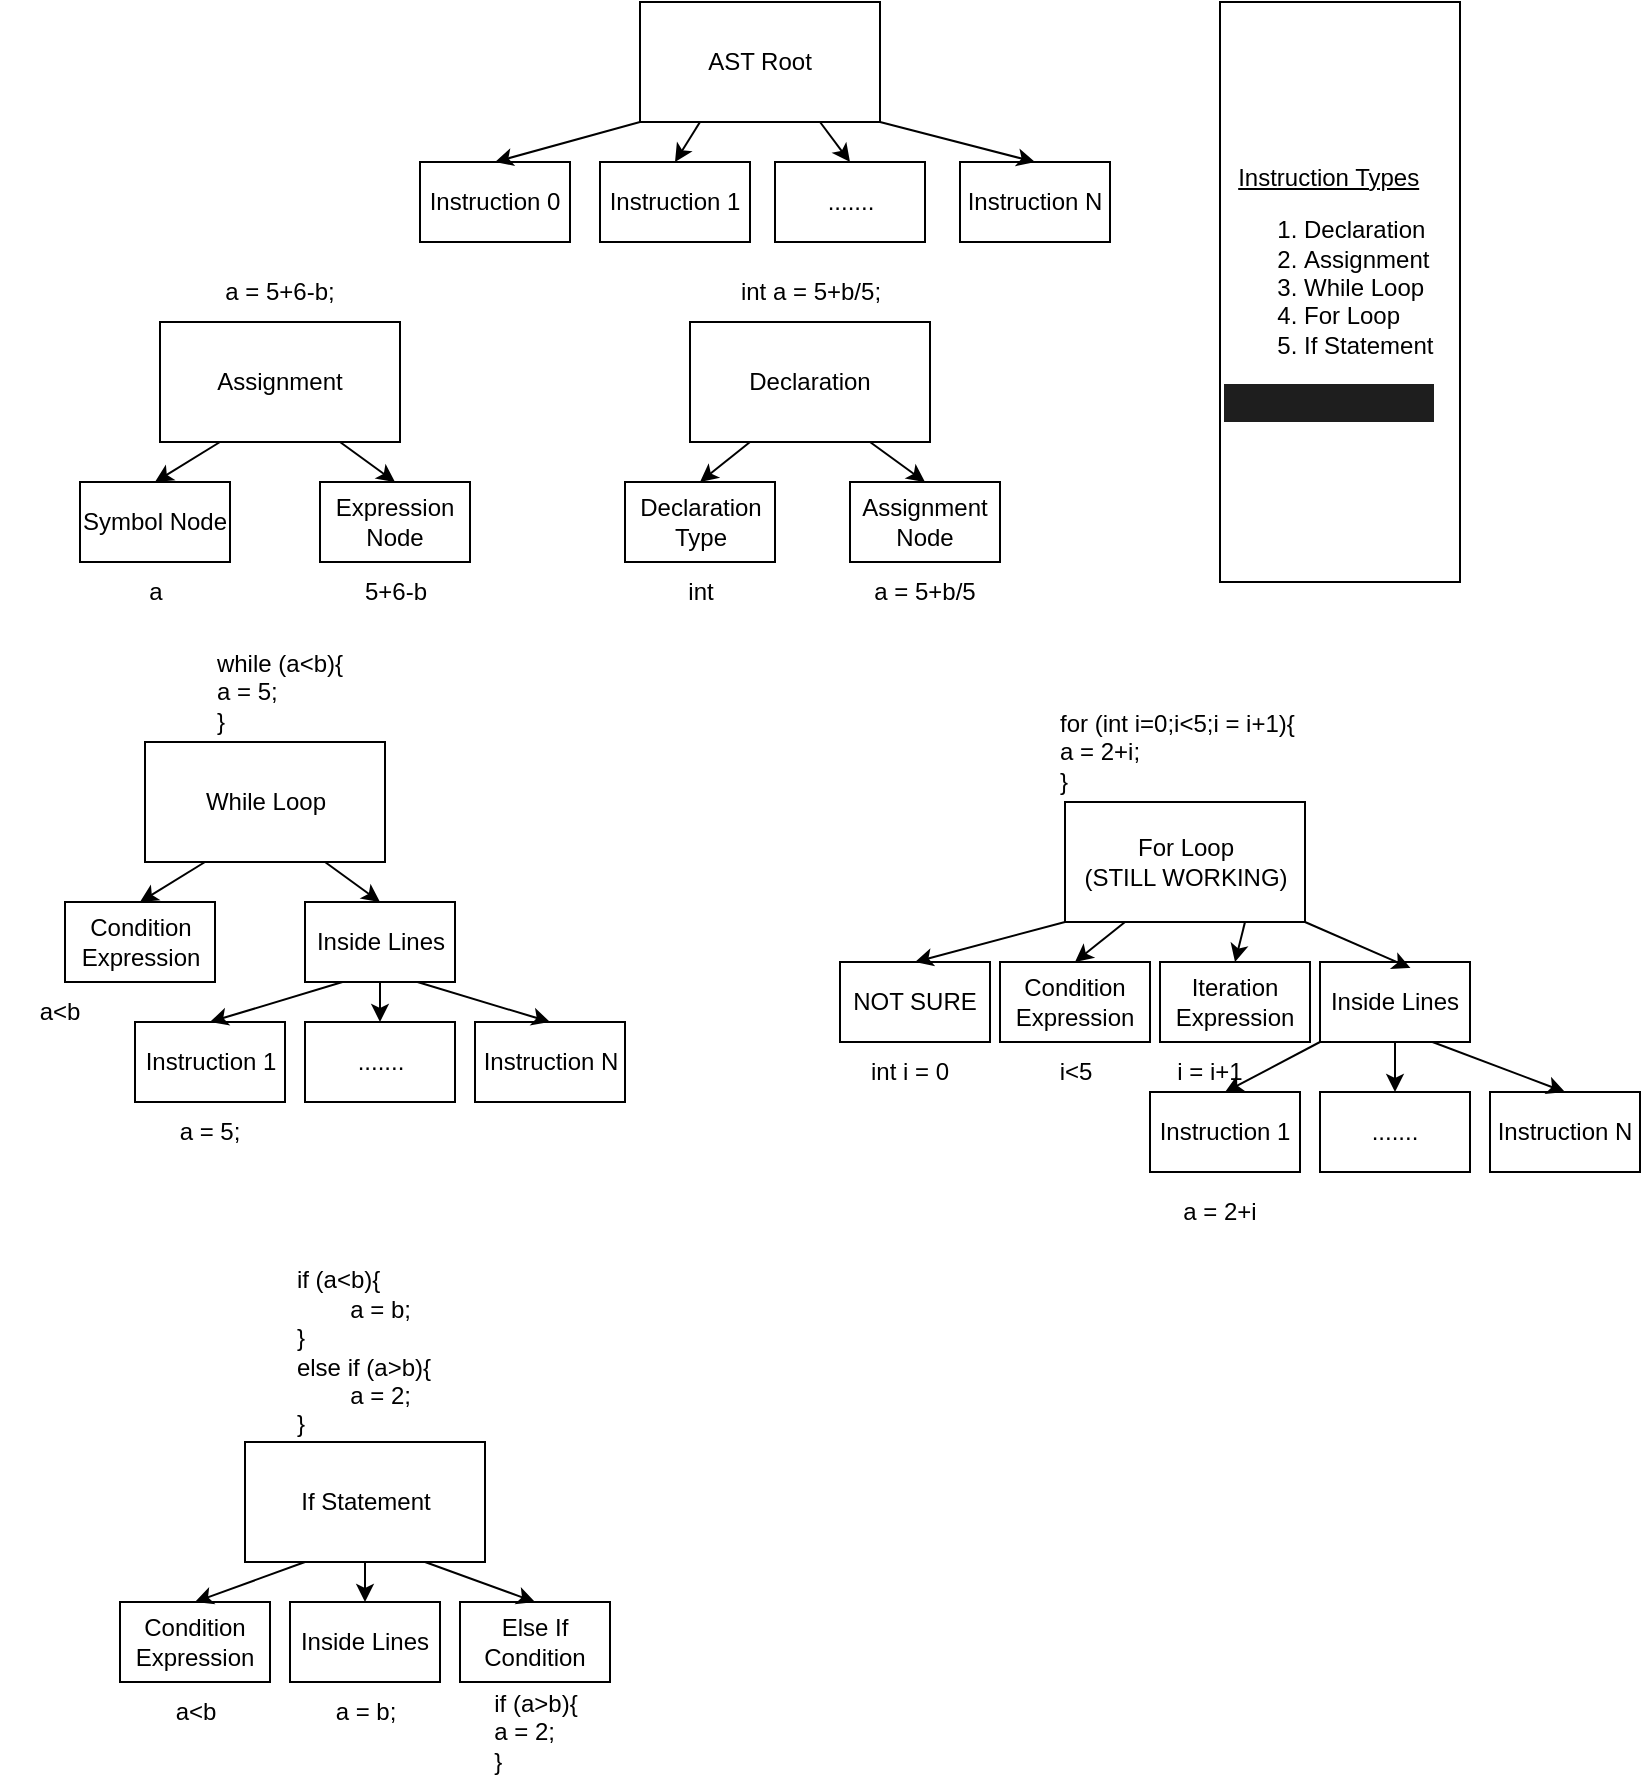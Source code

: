 <mxfile>
    <diagram id="gMOyLGP2sj8Hus9oxY61" name="Page-1">
        <mxGraphModel dx="754" dy="420" grid="1" gridSize="10" guides="1" tooltips="1" connect="1" arrows="1" fold="1" page="1" pageScale="1" pageWidth="850" pageHeight="1100" math="0" shadow="0">
            <root>
                <mxCell id="0"/>
                <mxCell id="1" parent="0"/>
                <mxCell id="2" value="AST Root" style="whiteSpace=wrap;html=1;" parent="1" vertex="1">
                    <mxGeometry x="320" y="40" width="120" height="60" as="geometry"/>
                </mxCell>
                <mxCell id="4" value="Instruction 0&lt;span style=&quot;color: rgba(0, 0, 0, 0); font-family: monospace; font-size: 0px; text-align: start;&quot;&gt;%3CmxGraphModel%3E%3Croot%3E%3CmxCell%20id%3D%220%22%2F%3E%3CmxCell%20id%3D%221%22%20parent%3D%220%22%2F%3E%3CmxCell%20id%3D%222%22%20value%3D%22AST%20Root%22%20style%3D%22whiteSpace%3Dwrap%3Bhtml%3D1%3B%22%20vertex%3D%221%22%20parent%3D%221%22%3E%3CmxGeometry%20x%3D%22290%22%20y%3D%2240%22%20width%3D%22120%22%20height%3D%2260%22%20as%3D%22geometry%22%2F%3E%3C%2FmxCell%3E%3C%2Froot%3E%3C%2FmxGraphModel%3E&lt;/span&gt;" style="whiteSpace=wrap;html=1;" parent="1" vertex="1">
                    <mxGeometry x="210" y="120" width="75" height="40" as="geometry"/>
                </mxCell>
                <mxCell id="5" value="Instruction 1" style="whiteSpace=wrap;html=1;" parent="1" vertex="1">
                    <mxGeometry x="300" y="120" width="75" height="40" as="geometry"/>
                </mxCell>
                <mxCell id="7" value="......." style="whiteSpace=wrap;html=1;" parent="1" vertex="1">
                    <mxGeometry x="387.5" y="120" width="75" height="40" as="geometry"/>
                </mxCell>
                <mxCell id="8" value="Instruction N" style="whiteSpace=wrap;html=1;" parent="1" vertex="1">
                    <mxGeometry x="480" y="120" width="75" height="40" as="geometry"/>
                </mxCell>
                <mxCell id="9" value="" style="edgeStyle=none;orthogonalLoop=1;jettySize=auto;html=1;exitX=0;exitY=1;exitDx=0;exitDy=0;entryX=0.5;entryY=0;entryDx=0;entryDy=0;" parent="1" source="2" target="4" edge="1">
                    <mxGeometry width="80" relative="1" as="geometry">
                        <mxPoint x="390" y="210" as="sourcePoint"/>
                        <mxPoint x="150" y="140" as="targetPoint"/>
                        <Array as="points"/>
                    </mxGeometry>
                </mxCell>
                <mxCell id="10" value="" style="edgeStyle=none;orthogonalLoop=1;jettySize=auto;html=1;exitX=0.25;exitY=1;exitDx=0;exitDy=0;entryX=0.5;entryY=0;entryDx=0;entryDy=0;" parent="1" source="2" target="5" edge="1">
                    <mxGeometry width="80" relative="1" as="geometry">
                        <mxPoint x="330" y="110" as="sourcePoint"/>
                        <mxPoint x="257.5" y="130" as="targetPoint"/>
                        <Array as="points"/>
                    </mxGeometry>
                </mxCell>
                <mxCell id="11" value="" style="edgeStyle=none;orthogonalLoop=1;jettySize=auto;html=1;exitX=0.75;exitY=1;exitDx=0;exitDy=0;entryX=0.5;entryY=0;entryDx=0;entryDy=0;" parent="1" source="2" target="7" edge="1">
                    <mxGeometry width="80" relative="1" as="geometry">
                        <mxPoint x="360" y="110" as="sourcePoint"/>
                        <mxPoint x="347.5" y="130" as="targetPoint"/>
                        <Array as="points"/>
                    </mxGeometry>
                </mxCell>
                <mxCell id="12" value="" style="edgeStyle=none;orthogonalLoop=1;jettySize=auto;html=1;exitX=1;exitY=1;exitDx=0;exitDy=0;entryX=0.5;entryY=0;entryDx=0;entryDy=0;" parent="1" source="2" target="8" edge="1">
                    <mxGeometry width="80" relative="1" as="geometry">
                        <mxPoint x="370" y="120" as="sourcePoint"/>
                        <mxPoint x="357.5" y="140" as="targetPoint"/>
                        <Array as="points"/>
                    </mxGeometry>
                </mxCell>
                <mxCell id="13" value="&lt;div style=&quot;text-align: center;&quot;&gt;&lt;u style=&quot;background-color: initial;&quot;&gt;Instruction Types&lt;/u&gt;&lt;/div&gt;&lt;div style=&quot;&quot;&gt;&lt;ol&gt;&lt;li&gt;Declaration&lt;/li&gt;&lt;li&gt;Assignment&lt;/li&gt;&lt;li&gt;While Loop&lt;/li&gt;&lt;li&gt;For Loop&lt;/li&gt;&lt;li&gt;If Statement&lt;/li&gt;&lt;/ol&gt;&lt;/div&gt;&lt;div style=&quot;color: rgb(212, 212, 212); background-color: rgb(30, 30, 30); font-family: Consolas, &amp;quot;Courier New&amp;quot;, monospace; font-size: 14px; line-height: 19px;&quot;&gt;&lt;div&gt;&amp;nbsp; &amp;nbsp;&lt;/div&gt;&lt;/div&gt;" style="whiteSpace=wrap;html=1;align=left;" parent="1" vertex="1">
                    <mxGeometry x="610" y="40" width="120" height="290" as="geometry"/>
                </mxCell>
                <mxCell id="15" value="Assignment" style="whiteSpace=wrap;html=1;" parent="1" vertex="1">
                    <mxGeometry x="80" y="200" width="120" height="60" as="geometry"/>
                </mxCell>
                <mxCell id="16" value="Symbol Node" style="whiteSpace=wrap;html=1;" parent="1" vertex="1">
                    <mxGeometry x="40" y="280" width="75" height="40" as="geometry"/>
                </mxCell>
                <mxCell id="17" value="Expression Node" style="whiteSpace=wrap;html=1;" parent="1" vertex="1">
                    <mxGeometry x="160" y="280" width="75" height="40" as="geometry"/>
                </mxCell>
                <mxCell id="18" value="" style="edgeStyle=none;orthogonalLoop=1;jettySize=auto;html=1;entryX=0.5;entryY=0;entryDx=0;entryDy=0;exitX=0.25;exitY=1;exitDx=0;exitDy=0;" parent="1" source="15" target="16" edge="1">
                    <mxGeometry width="80" relative="1" as="geometry">
                        <mxPoint x="390" y="190" as="sourcePoint"/>
                        <mxPoint x="470" y="190" as="targetPoint"/>
                        <Array as="points"/>
                    </mxGeometry>
                </mxCell>
                <mxCell id="19" value="" style="edgeStyle=none;orthogonalLoop=1;jettySize=auto;html=1;entryX=0.5;entryY=0;entryDx=0;entryDy=0;exitX=0.75;exitY=1;exitDx=0;exitDy=0;" parent="1" source="15" target="17" edge="1">
                    <mxGeometry width="80" relative="1" as="geometry">
                        <mxPoint x="120" y="270" as="sourcePoint"/>
                        <mxPoint x="87.5" y="290" as="targetPoint"/>
                        <Array as="points"/>
                    </mxGeometry>
                </mxCell>
                <mxCell id="20" value="a = 5+6-b;" style="text;strokeColor=none;align=center;fillColor=none;html=1;verticalAlign=middle;whiteSpace=wrap;rounded=0;" parent="1" vertex="1">
                    <mxGeometry x="110" y="170" width="60" height="30" as="geometry"/>
                </mxCell>
                <mxCell id="21" value="a" style="text;strokeColor=none;align=center;fillColor=none;html=1;verticalAlign=middle;whiteSpace=wrap;rounded=0;" parent="1" vertex="1">
                    <mxGeometry x="47.5" y="320" width="60" height="30" as="geometry"/>
                </mxCell>
                <mxCell id="22" value="5+6-b" style="text;strokeColor=none;align=center;fillColor=none;html=1;verticalAlign=middle;whiteSpace=wrap;rounded=0;" parent="1" vertex="1">
                    <mxGeometry x="167.5" y="320" width="60" height="30" as="geometry"/>
                </mxCell>
                <mxCell id="23" value="Declaration" style="whiteSpace=wrap;html=1;" parent="1" vertex="1">
                    <mxGeometry x="345" y="200" width="120" height="60" as="geometry"/>
                </mxCell>
                <mxCell id="24" value="Declaration Type" style="whiteSpace=wrap;html=1;" parent="1" vertex="1">
                    <mxGeometry x="312.5" y="280" width="75" height="40" as="geometry"/>
                </mxCell>
                <mxCell id="25" value="Assignment Node" style="whiteSpace=wrap;html=1;" parent="1" vertex="1">
                    <mxGeometry x="425" y="280" width="75" height="40" as="geometry"/>
                </mxCell>
                <mxCell id="26" value="" style="edgeStyle=none;orthogonalLoop=1;jettySize=auto;html=1;entryX=0.5;entryY=0;entryDx=0;entryDy=0;exitX=0.25;exitY=1;exitDx=0;exitDy=0;" parent="1" source="23" target="24" edge="1">
                    <mxGeometry width="80" relative="1" as="geometry">
                        <mxPoint x="390" y="250" as="sourcePoint"/>
                        <mxPoint x="470" y="250" as="targetPoint"/>
                        <Array as="points"/>
                    </mxGeometry>
                </mxCell>
                <mxCell id="27" value="" style="edgeStyle=none;orthogonalLoop=1;jettySize=auto;html=1;entryX=0.5;entryY=0;entryDx=0;entryDy=0;exitX=0.75;exitY=1;exitDx=0;exitDy=0;" parent="1" source="23" target="25" edge="1">
                    <mxGeometry width="80" relative="1" as="geometry">
                        <mxPoint x="385" y="270" as="sourcePoint"/>
                        <mxPoint x="367.5" y="290" as="targetPoint"/>
                        <Array as="points"/>
                    </mxGeometry>
                </mxCell>
                <mxCell id="28" value="int a = 5+b/5;" style="text;strokeColor=none;align=center;fillColor=none;html=1;verticalAlign=middle;whiteSpace=wrap;rounded=0;" parent="1" vertex="1">
                    <mxGeometry x="367.5" y="170" width="75" height="30" as="geometry"/>
                </mxCell>
                <mxCell id="29" value="int&lt;span style=&quot;color: rgba(0, 0, 0, 0); font-family: monospace; font-size: 0px; text-align: start;&quot;&gt;%3CmxGraphModel%3E%3Croot%3E%3CmxCell%20id%3D%220%22%2F%3E%3CmxCell%20id%3D%221%22%20parent%3D%220%22%2F%3E%3CmxCell%20id%3D%222%22%20value%3D%22int%20a%20%3D%205%2Bb%2F5%3B%22%20style%3D%22text%3BstrokeColor%3Dnone%3Balign%3Dcenter%3BfillColor%3Dnone%3Bhtml%3D1%3BverticalAlign%3Dmiddle%3BwhiteSpace%3Dwrap%3Brounded%3D0%3B%22%20vertex%3D%221%22%20parent%3D%221%22%3E%3CmxGeometry%20x%3D%22367.5%22%20y%3D%22170%22%20width%3D%2275%22%20height%3D%2230%22%20as%3D%22geometry%22%2F%3E%3C%2FmxCell%3E%3C%2Froot%3E%3C%2FmxGraphModel%3E&lt;/span&gt;" style="text;strokeColor=none;align=center;fillColor=none;html=1;verticalAlign=middle;whiteSpace=wrap;rounded=0;" parent="1" vertex="1">
                    <mxGeometry x="312.5" y="320" width="75" height="30" as="geometry"/>
                </mxCell>
                <mxCell id="30" value="a = 5+b/5" style="text;strokeColor=none;align=center;fillColor=none;html=1;verticalAlign=middle;whiteSpace=wrap;rounded=0;" parent="1" vertex="1">
                    <mxGeometry x="425" y="320" width="75" height="30" as="geometry"/>
                </mxCell>
                <mxCell id="38" value="While Loop" style="whiteSpace=wrap;html=1;" parent="1" vertex="1">
                    <mxGeometry x="72.5" y="410" width="120" height="60" as="geometry"/>
                </mxCell>
                <mxCell id="39" value="Condition Expression" style="whiteSpace=wrap;html=1;" parent="1" vertex="1">
                    <mxGeometry x="32.5" y="490" width="75" height="40" as="geometry"/>
                </mxCell>
                <mxCell id="40" value="Inside Lines" style="whiteSpace=wrap;html=1;" parent="1" vertex="1">
                    <mxGeometry x="152.5" y="490" width="75" height="40" as="geometry"/>
                </mxCell>
                <mxCell id="41" value="" style="edgeStyle=none;orthogonalLoop=1;jettySize=auto;html=1;entryX=0.5;entryY=0;entryDx=0;entryDy=0;exitX=0.25;exitY=1;exitDx=0;exitDy=0;" parent="1" source="38" target="39" edge="1">
                    <mxGeometry width="80" relative="1" as="geometry">
                        <mxPoint x="382.5" y="400" as="sourcePoint"/>
                        <mxPoint x="462.5" y="400" as="targetPoint"/>
                        <Array as="points"/>
                    </mxGeometry>
                </mxCell>
                <mxCell id="42" value="" style="edgeStyle=none;orthogonalLoop=1;jettySize=auto;html=1;entryX=0.5;entryY=0;entryDx=0;entryDy=0;exitX=0.75;exitY=1;exitDx=0;exitDy=0;" parent="1" source="38" target="40" edge="1">
                    <mxGeometry width="80" relative="1" as="geometry">
                        <mxPoint x="112.5" y="480" as="sourcePoint"/>
                        <mxPoint x="80" y="500" as="targetPoint"/>
                        <Array as="points"/>
                    </mxGeometry>
                </mxCell>
                <mxCell id="46" value="Instruction 1" style="whiteSpace=wrap;html=1;" parent="1" vertex="1">
                    <mxGeometry x="67.5" y="550" width="75" height="40" as="geometry"/>
                </mxCell>
                <mxCell id="47" value="......." style="whiteSpace=wrap;html=1;" parent="1" vertex="1">
                    <mxGeometry x="152.5" y="550" width="75" height="40" as="geometry"/>
                </mxCell>
                <mxCell id="48" value="Instruction N" style="whiteSpace=wrap;html=1;" parent="1" vertex="1">
                    <mxGeometry x="237.5" y="550" width="75" height="40" as="geometry"/>
                </mxCell>
                <mxCell id="49" value="" style="edgeStyle=none;orthogonalLoop=1;jettySize=auto;html=1;entryX=0.5;entryY=0;entryDx=0;entryDy=0;exitX=0.25;exitY=1;exitDx=0;exitDy=0;" parent="1" source="40" target="46" edge="1">
                    <mxGeometry width="80" relative="1" as="geometry">
                        <mxPoint x="390" y="510" as="sourcePoint"/>
                        <mxPoint x="470" y="510" as="targetPoint"/>
                        <Array as="points"/>
                    </mxGeometry>
                </mxCell>
                <mxCell id="50" value="" style="edgeStyle=none;orthogonalLoop=1;jettySize=auto;html=1;entryX=0.5;entryY=0;entryDx=0;entryDy=0;exitX=0.5;exitY=1;exitDx=0;exitDy=0;" parent="1" source="40" target="47" edge="1">
                    <mxGeometry width="80" relative="1" as="geometry">
                        <mxPoint x="181.25" y="540" as="sourcePoint"/>
                        <mxPoint x="115" y="560" as="targetPoint"/>
                        <Array as="points"/>
                    </mxGeometry>
                </mxCell>
                <mxCell id="51" value="" style="edgeStyle=none;orthogonalLoop=1;jettySize=auto;html=1;entryX=0.5;entryY=0;entryDx=0;entryDy=0;exitX=0.75;exitY=1;exitDx=0;exitDy=0;" parent="1" source="40" target="48" edge="1">
                    <mxGeometry width="80" relative="1" as="geometry">
                        <mxPoint x="227.25" y="605" as="sourcePoint"/>
                        <mxPoint x="161" y="625" as="targetPoint"/>
                        <Array as="points"/>
                    </mxGeometry>
                </mxCell>
                <mxCell id="52" value="&lt;div style=&quot;text-align: left;&quot;&gt;&lt;span style=&quot;background-color: initial;&quot;&gt;while (a&amp;lt;b){&lt;/span&gt;&lt;/div&gt;&lt;div style=&quot;text-align: left;&quot;&gt;a = 5;&lt;/div&gt;&lt;div style=&quot;text-align: left;&quot;&gt;&lt;span style=&quot;background-color: initial;&quot;&gt;}&lt;/span&gt;&lt;/div&gt;" style="text;strokeColor=none;align=center;fillColor=none;html=1;verticalAlign=middle;whiteSpace=wrap;rounded=0;" parent="1" vertex="1">
                    <mxGeometry x="90" y="370" width="100" height="30" as="geometry"/>
                </mxCell>
                <mxCell id="53" value="a&amp;lt;b" style="text;strokeColor=none;align=center;fillColor=none;html=1;verticalAlign=middle;whiteSpace=wrap;rounded=0;" parent="1" vertex="1">
                    <mxGeometry y="530" width="60" height="30" as="geometry"/>
                </mxCell>
                <mxCell id="54" value="a = 5;" style="text;strokeColor=none;align=center;fillColor=none;html=1;verticalAlign=middle;whiteSpace=wrap;rounded=0;" parent="1" vertex="1">
                    <mxGeometry x="75" y="590" width="60" height="30" as="geometry"/>
                </mxCell>
                <mxCell id="55" value="For Loop&lt;br&gt;(STILL WORKING)" style="whiteSpace=wrap;html=1;" parent="1" vertex="1">
                    <mxGeometry x="532.5" y="440" width="120" height="60" as="geometry"/>
                </mxCell>
                <mxCell id="56" value="NOT SURE" style="whiteSpace=wrap;html=1;" parent="1" vertex="1">
                    <mxGeometry x="420" y="520" width="75" height="40" as="geometry"/>
                </mxCell>
                <mxCell id="57" value="Condition Expression" style="whiteSpace=wrap;html=1;" parent="1" vertex="1">
                    <mxGeometry x="500" y="520" width="75" height="40" as="geometry"/>
                </mxCell>
                <mxCell id="58" value="" style="edgeStyle=none;orthogonalLoop=1;jettySize=auto;html=1;entryX=0.5;entryY=0;entryDx=0;entryDy=0;exitX=0;exitY=1;exitDx=0;exitDy=0;" parent="1" source="55" target="56" edge="1">
                    <mxGeometry width="80" relative="1" as="geometry">
                        <mxPoint x="577.5" y="490" as="sourcePoint"/>
                        <mxPoint x="657.5" y="490" as="targetPoint"/>
                        <Array as="points"/>
                    </mxGeometry>
                </mxCell>
                <mxCell id="59" value="" style="edgeStyle=none;orthogonalLoop=1;jettySize=auto;html=1;entryX=0.5;entryY=0;entryDx=0;entryDy=0;exitX=0.25;exitY=1;exitDx=0;exitDy=0;" parent="1" source="55" target="57" edge="1">
                    <mxGeometry width="80" relative="1" as="geometry">
                        <mxPoint x="572.5" y="510" as="sourcePoint"/>
                        <mxPoint x="555" y="530" as="targetPoint"/>
                        <Array as="points"/>
                    </mxGeometry>
                </mxCell>
                <mxCell id="69" value="Iteration Expression" style="whiteSpace=wrap;html=1;" parent="1" vertex="1">
                    <mxGeometry x="580" y="520" width="75" height="40" as="geometry"/>
                </mxCell>
                <mxCell id="71" value="" style="edgeStyle=none;orthogonalLoop=1;jettySize=auto;html=1;entryX=0.5;entryY=0;entryDx=0;entryDy=0;exitX=0.75;exitY=1;exitDx=0;exitDy=0;" parent="1" source="55" target="69" edge="1">
                    <mxGeometry width="80" relative="1" as="geometry">
                        <mxPoint x="470" y="490" as="sourcePoint"/>
                        <mxPoint x="550" y="490" as="targetPoint"/>
                        <Array as="points"/>
                    </mxGeometry>
                </mxCell>
                <mxCell id="72" value="Inside Lines" style="whiteSpace=wrap;html=1;" parent="1" vertex="1">
                    <mxGeometry x="660" y="520" width="75" height="40" as="geometry"/>
                </mxCell>
                <mxCell id="73" value="" style="edgeStyle=none;orthogonalLoop=1;jettySize=auto;html=1;exitX=1;exitY=1;exitDx=0;exitDy=0;entryX=0.603;entryY=0.075;entryDx=0;entryDy=0;entryPerimeter=0;" parent="1" source="55" target="72" edge="1">
                    <mxGeometry width="80" relative="1" as="geometry">
                        <mxPoint x="670" y="500" as="sourcePoint"/>
                        <mxPoint x="750" y="500" as="targetPoint"/>
                        <Array as="points"/>
                    </mxGeometry>
                </mxCell>
                <mxCell id="77" value="Instruction 1" style="whiteSpace=wrap;html=1;" parent="1" vertex="1">
                    <mxGeometry x="575" y="585" width="75" height="40" as="geometry"/>
                </mxCell>
                <mxCell id="78" value="......." style="whiteSpace=wrap;html=1;" parent="1" vertex="1">
                    <mxGeometry x="660" y="585" width="75" height="40" as="geometry"/>
                </mxCell>
                <mxCell id="79" value="Instruction N" style="whiteSpace=wrap;html=1;" parent="1" vertex="1">
                    <mxGeometry x="745" y="585" width="75" height="40" as="geometry"/>
                </mxCell>
                <mxCell id="80" value="" style="edgeStyle=none;orthogonalLoop=1;jettySize=auto;html=1;entryX=0.5;entryY=0;entryDx=0;entryDy=0;exitX=0.75;exitY=1;exitDx=0;exitDy=0;" parent="1" source="72" target="79" edge="1">
                    <mxGeometry width="80" relative="1" as="geometry">
                        <mxPoint x="760" y="530" as="sourcePoint"/>
                        <mxPoint x="590" y="490" as="targetPoint"/>
                        <Array as="points"/>
                    </mxGeometry>
                </mxCell>
                <mxCell id="81" value="" style="edgeStyle=none;orthogonalLoop=1;jettySize=auto;html=1;entryX=0.5;entryY=0;entryDx=0;entryDy=0;exitX=0.5;exitY=1;exitDx=0;exitDy=0;" parent="1" source="72" target="78" edge="1">
                    <mxGeometry width="80" relative="1" as="geometry">
                        <mxPoint x="510" y="490" as="sourcePoint"/>
                        <mxPoint x="590" y="490" as="targetPoint"/>
                        <Array as="points"/>
                    </mxGeometry>
                </mxCell>
                <mxCell id="82" value="" style="edgeStyle=none;orthogonalLoop=1;jettySize=auto;html=1;entryX=0.5;entryY=0;entryDx=0;entryDy=0;exitX=0;exitY=1;exitDx=0;exitDy=0;" parent="1" source="72" target="77" edge="1">
                    <mxGeometry width="80" relative="1" as="geometry">
                        <mxPoint x="510" y="490" as="sourcePoint"/>
                        <mxPoint x="590" y="490" as="targetPoint"/>
                        <Array as="points"/>
                    </mxGeometry>
                </mxCell>
                <mxCell id="83" value="for (int i=0;i&amp;lt;5;i = i+1){&lt;br&gt;a = 2+i;&lt;br&gt;}" style="text;strokeColor=none;align=left;fillColor=none;html=1;verticalAlign=middle;whiteSpace=wrap;rounded=0;" parent="1" vertex="1">
                    <mxGeometry x="527.5" y="400" width="130" height="30" as="geometry"/>
                </mxCell>
                <mxCell id="84" value="int i = 0" style="text;strokeColor=none;align=center;fillColor=none;html=1;verticalAlign=middle;whiteSpace=wrap;rounded=0;" parent="1" vertex="1">
                    <mxGeometry x="425" y="560" width="60" height="30" as="geometry"/>
                </mxCell>
                <mxCell id="85" value="i&amp;lt;5" style="text;strokeColor=none;align=center;fillColor=none;html=1;verticalAlign=middle;whiteSpace=wrap;rounded=0;" parent="1" vertex="1">
                    <mxGeometry x="507.5" y="560" width="60" height="30" as="geometry"/>
                </mxCell>
                <mxCell id="86" value="i = i+1" style="text;strokeColor=none;align=center;fillColor=none;html=1;verticalAlign=middle;whiteSpace=wrap;rounded=0;" parent="1" vertex="1">
                    <mxGeometry x="575" y="560" width="60" height="30" as="geometry"/>
                </mxCell>
                <mxCell id="89" value="a = 2+i" style="text;strokeColor=none;align=center;fillColor=none;html=1;verticalAlign=middle;whiteSpace=wrap;rounded=0;" parent="1" vertex="1">
                    <mxGeometry x="580" y="630" width="60" height="30" as="geometry"/>
                </mxCell>
                <mxCell id="90" value="If Statement" style="whiteSpace=wrap;html=1;" vertex="1" parent="1">
                    <mxGeometry x="122.5" y="760" width="120" height="60" as="geometry"/>
                </mxCell>
                <mxCell id="91" value="Condition Expression" style="whiteSpace=wrap;html=1;" vertex="1" parent="1">
                    <mxGeometry x="60" y="840" width="75" height="40" as="geometry"/>
                </mxCell>
                <mxCell id="92" value="" style="edgeStyle=none;orthogonalLoop=1;jettySize=auto;html=1;entryX=0.5;entryY=0;entryDx=0;entryDy=0;exitX=0.25;exitY=1;exitDx=0;exitDy=0;" edge="1" parent="1" source="90" target="91">
                    <mxGeometry width="80" relative="1" as="geometry">
                        <mxPoint x="173.75" y="712" as="sourcePoint"/>
                        <mxPoint x="107.5" y="732" as="targetPoint"/>
                        <Array as="points"/>
                    </mxGeometry>
                </mxCell>
                <mxCell id="93" value="Inside Lines" style="whiteSpace=wrap;html=1;" vertex="1" parent="1">
                    <mxGeometry x="145" y="840" width="75" height="40" as="geometry"/>
                </mxCell>
                <mxCell id="95" value="" style="edgeStyle=none;orthogonalLoop=1;jettySize=auto;html=1;entryX=0.5;entryY=0;entryDx=0;entryDy=0;exitX=0.5;exitY=1;exitDx=0;exitDy=0;" edge="1" parent="1" source="90" target="93">
                    <mxGeometry width="80" relative="1" as="geometry">
                        <mxPoint x="162.5" y="830" as="sourcePoint"/>
                        <mxPoint x="107.5" y="850" as="targetPoint"/>
                        <Array as="points"/>
                    </mxGeometry>
                </mxCell>
                <mxCell id="96" value="Else If Condition" style="whiteSpace=wrap;html=1;" vertex="1" parent="1">
                    <mxGeometry x="230" y="840" width="75" height="40" as="geometry"/>
                </mxCell>
                <mxCell id="97" value="" style="edgeStyle=none;orthogonalLoop=1;jettySize=auto;html=1;entryX=0.5;entryY=0;entryDx=0;entryDy=0;exitX=0.75;exitY=1;exitDx=0;exitDy=0;" edge="1" parent="1" source="90" target="96">
                    <mxGeometry width="80" relative="1" as="geometry">
                        <mxPoint x="192.5" y="830" as="sourcePoint"/>
                        <mxPoint x="192.5" y="850" as="targetPoint"/>
                        <Array as="points"/>
                    </mxGeometry>
                </mxCell>
                <mxCell id="98" value="&lt;div style=&quot;text-align: left;&quot;&gt;&lt;span style=&quot;background-color: initial;&quot;&gt;if (a&amp;lt;b){&lt;/span&gt;&lt;/div&gt;&lt;div style=&quot;text-align: left;&quot;&gt;&lt;span style=&quot;white-space: pre;&quot;&gt;&#9;&lt;/span&gt;a = b;&lt;br&gt;&lt;/div&gt;&lt;div style=&quot;text-align: left;&quot;&gt;&lt;span style=&quot;background-color: initial;&quot;&gt;}&lt;/span&gt;&lt;/div&gt;&lt;div style=&quot;text-align: left;&quot;&gt;&lt;span style=&quot;background-color: initial;&quot;&gt;else if (a&amp;gt;b){&lt;/span&gt;&lt;/div&gt;&lt;div style=&quot;text-align: left;&quot;&gt;&lt;span style=&quot;background-color: initial;&quot;&gt;&lt;span style=&quot;white-space: pre;&quot;&gt;&#9;&lt;/span&gt;a = 2;&lt;br&gt;&lt;/span&gt;&lt;/div&gt;&lt;div style=&quot;text-align: left;&quot;&gt;&lt;span style=&quot;background-color: initial;&quot;&gt;}&lt;/span&gt;&lt;/div&gt;" style="text;strokeColor=none;align=center;fillColor=none;html=1;verticalAlign=middle;whiteSpace=wrap;rounded=0;" vertex="1" parent="1">
                    <mxGeometry x="142.5" y="700" width="77.5" height="30" as="geometry"/>
                </mxCell>
                <mxCell id="99" value="a&amp;lt;b" style="text;strokeColor=none;align=center;fillColor=none;html=1;verticalAlign=middle;whiteSpace=wrap;rounded=0;" vertex="1" parent="1">
                    <mxGeometry x="67.5" y="880" width="60" height="30" as="geometry"/>
                </mxCell>
                <mxCell id="101" value="a = b;" style="text;strokeColor=none;align=center;fillColor=none;html=1;verticalAlign=middle;whiteSpace=wrap;rounded=0;" vertex="1" parent="1">
                    <mxGeometry x="152.5" y="880" width="60" height="30" as="geometry"/>
                </mxCell>
                <mxCell id="102" value="&lt;div style=&quot;text-align: left;&quot;&gt;&lt;span style=&quot;background-color: initial;&quot;&gt;if (a&amp;gt;b){&lt;/span&gt;&lt;/div&gt;&lt;div style=&quot;text-align: left;&quot;&gt;&lt;span style=&quot;background-color: initial;&quot;&gt;a = 2;&lt;/span&gt;&lt;/div&gt;&lt;div style=&quot;text-align: left;&quot;&gt;&lt;span style=&quot;background-color: initial;&quot;&gt;}&lt;/span&gt;&lt;/div&gt;" style="text;strokeColor=none;align=center;fillColor=none;html=1;verticalAlign=middle;whiteSpace=wrap;rounded=0;" vertex="1" parent="1">
                    <mxGeometry x="237.5" y="890" width="60" height="30" as="geometry"/>
                </mxCell>
            </root>
        </mxGraphModel>
    </diagram>
</mxfile>